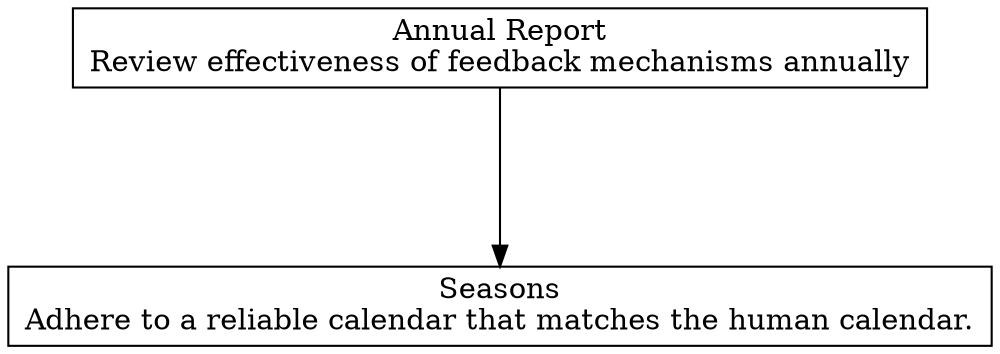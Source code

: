 digraph "" {
	graph [nodesep=0.6,
		rankdir=TB,
		ranksep=1.2
	];
	node [label="\N",
		shape=box
	];
	Seasons	[label="Seasons\nAdhere to a reliable calendar that matches the human calendar.\n"];
	"Annual Report"	[label="Annual Report\nReview effectiveness of feedback mechanisms annually"];
	"Annual Report" -> Seasons;
}
